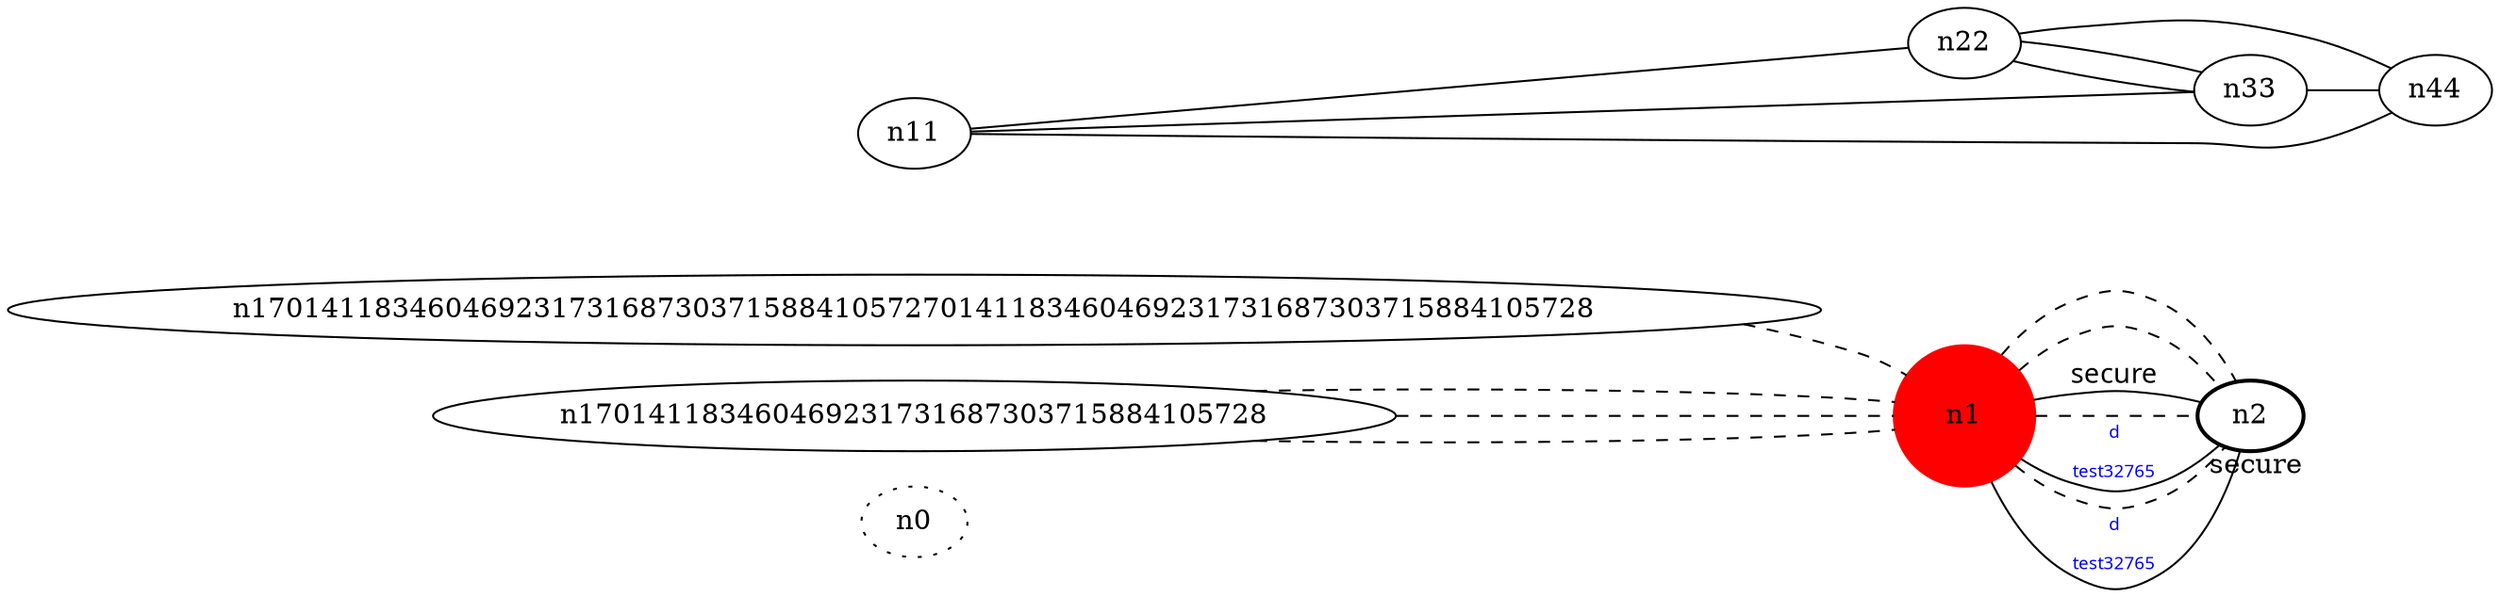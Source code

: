 graph test32765 {
	rankdir=LR;
	fontcolor=blue; /* c0; c1; c0 -- c1 */
	n0 [style=dotted, fillcolor="#123456"]; // c2; c3; c2 -- c2147483649
	n1 [height=1, width=1, color=red, style=filled];
	n2 [style=bold, xlabel="secure"];
	n1701411834604692317316873037158841057270141183460469231731687303715884105728 -- n1 -- n2[style=dashed];
	n2 [style=bold, xlabel="secure"];
	n170141183460469231731687303715884105728 -- n1 -- n2[style=dashed];
	n1 -- n2 [fontname="comic sans", label="secure"];
	n170141183460469231731687303715884105728 -- n1 -- n2[style=dashed];
	n1 -- n2 [fontname="comic sans", label="d\n\l\G", fontcolor=blue, fontsize=9];
	n170141183460469231731687303715884105728 -- n1 -- n2[style=dashed];
	n1 -- n2 [fontname="comic sans", label="d\n\l\G", fontcolor=blue, fontsize=9];
	n11 -- n22;
	n11 -- n33;
	n11 -- n44;
	n22 -- n33;
	n22 -- n33;
	n22 -- n44;
	n33 -- n44;
}
